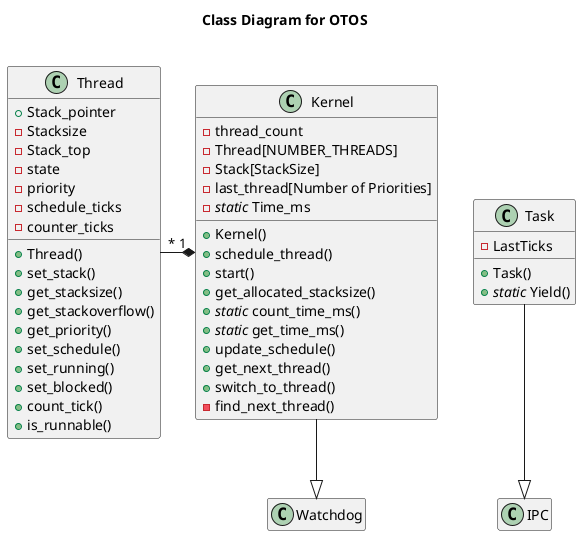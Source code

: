 @startuml CLD_OTOS
title Class Diagram for **OTOS**\n

hide empty members

class Thread {
    'Properties:
    + Stack_pointer
    - Stacksize
    - Stack_top
    - state
    - priority
    - schedule_ticks
    - counter_ticks

    'Methods:
    + Thread()
    + set_stack()
    + get_stacksize()
    + get_stackoverflow()
    + get_priority()
    + set_schedule()
    + set_running()
    + set_blocked()
    + count_tick()
    + is_runnable()
}
class Kernel{
    'Properties:
    - thread_count
    - Thread[NUMBER_THREADS]
    - Stack[StackSize]
    - last_thread[Number of Priorities]
    - //static// Time_ms

    'Methods:
    + Kernel()
    + schedule_thread()
    + start()
    + get_allocated_stacksize()
    + //static// count_time_ms()
    + //static// get_time_ms()
    + update_schedule()
    + get_next_thread()
    + switch_to_thread()
    - find_next_thread()
}

class Watchdog {
   '+ Watchdog()
   '+ Pet()
}

class Task{
    ' Properties:
    - LastTicks

    ' Methods:
    + Task()
    ' + //static// Lock()
    ' + //static// Unlock()
    ' + //static// WaitFor()
    + //static// Yield()
    ' + Sleep()
    ' - GetSysTick()
}

class IPC{
   '- Id
   '- CmdBuffer
   '+ GetQueue()
   '+ PushQueue()
}

Thread "*"-*"1" Kernel
Kernel --|> Watchdog
Task --|> IPC

@enduml